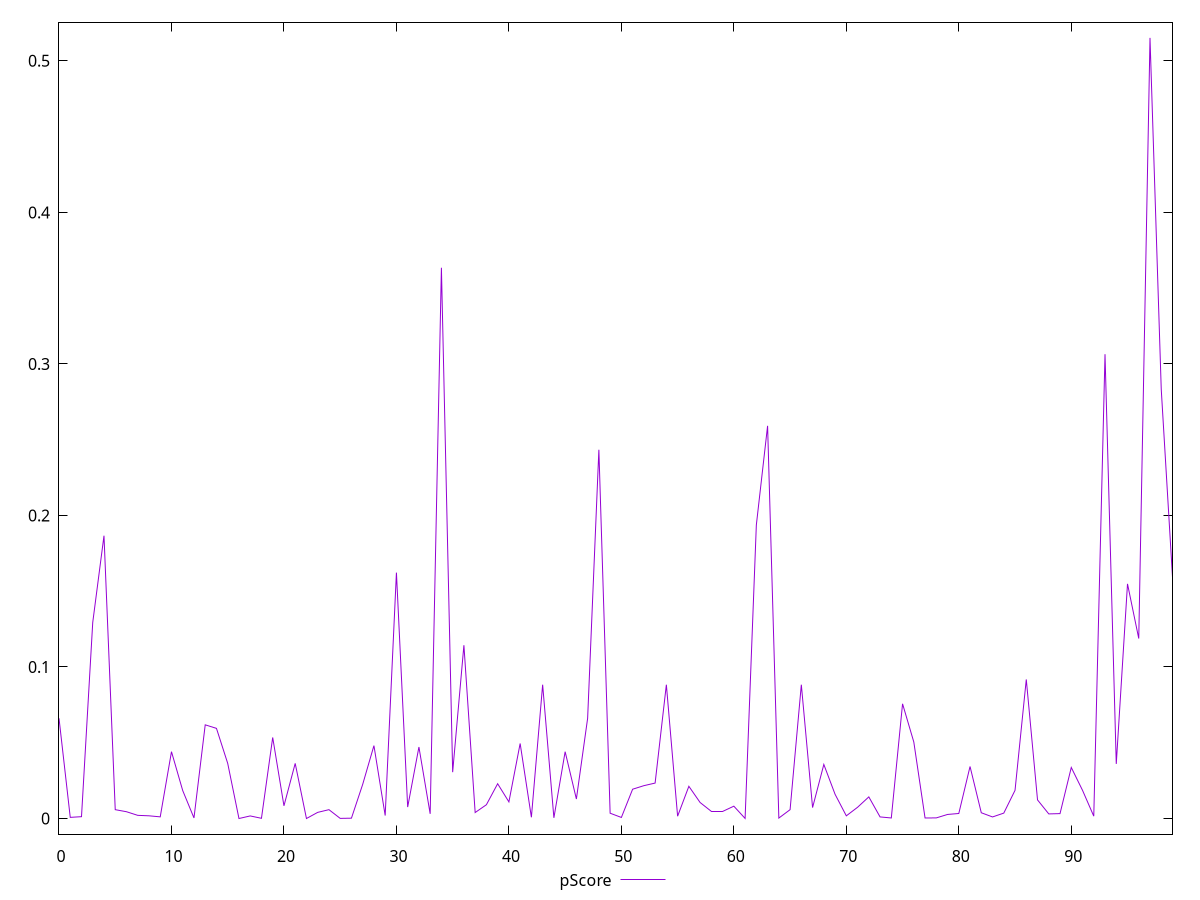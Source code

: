 reset

$pScore <<EOF
0 0.06614941717763684
1 0.0007743525794762784
2 0.0012260022012088312
3 0.12941460016899164
4 0.1866448871532863
5 0.005850121141360798
6 0.004491380642152265
7 0.002101978838141283
8 0.0017951344839103878
9 0.0011061048208772517
10 0.04411238763069064
11 0.018445861568395394
12 0.00039545186337053284
13 0.061830410215736986
14 0.059489698930024315
15 0.03638243411943165
16 0.000009596232142250471
17 0.0017184675466510035
18 0.0001503861019338526
19 0.053498943754780814
20 0.008380967676064333
21 0.03638243411943104
22 0.000011321840817923867
23 0.00406574852415037
24 0.005850121141360798
25 0.00010529499850564505
26 0.00023399259257744776
27 0.022528294541742933
28 0.0481121451151979
29 0.0019766197475232228
30 0.1622928255122823
31 0.007569329752482534
32 0.04719289458124609
33 0.0031050253060523336
34 0.36347711761010076
35 0.030602459135179894
36 0.11435777168986011
37 0.003957098486196298
38 0.00911175706618983
39 0.02296247143443425
40 0.010981097786217975
41 0.04952486130220651
42 0.0008284140002258744
43 0.08830361981425638
44 0.00046212306031573336
45 0.04411238763069031
46 0.012879811097749438
47 0.06614941717763684
48 0.24335180019519664
49 0.003520017543604592
50 0.0007119124133168064
51 0.01934349846369776
52 0.021684937867139376
53 0.023405201074221393
54 0.08830361981425638
55 0.0015346911620763293
56 0.02127543535199633
57 0.010577866198066721
58 0.004699903476258704
59 0.004699903476258704
60 0.008151063235107836
61 0.00006981162293984156
62 0.19368319113538113
63 0.2591299591374761
64 0.00030741133157341505
65 0.005850121141360798
66 0.08830361981425566
67 0.007227719423164969
68 0.03568900921504764
69 0.01600076443846643
70 0.0017795207148809111
71 0.0074307232045424665
72 0.014285781270029496
73 0.001068913501903468
74 0.0003674595959183846
75 0.07570572953235405
76 0.05048973423432268
77 0.0003556913107906068
78 0.0004222067134114771
79 0.0026923882304262237
80 0.0033355155794344005
81 0.0343420495123134
82 0.003816904700534085
83 0.0010508096469355466
84 0.0035838505966652168
85 0.01862190950517817
86 0.09176172522579401
87 0.012288611967998242
88 0.0030500336906185144
89 0.0032470638823907105
90 0.03368800804776928
91 0.01862190950517817
92 0.0015615738335600926
93 0.3063997272134835
94 0.03603403276655487
95 0.1548546540519567
96 0.1188017829818141
97 0.5151349974564015
98 0.28318303184174765
99 0.15927838148209494
EOF

set key outside below
set xrange [0:99]
set yrange [-0.010292911792342934:0.5254375054808866]
set trange [-0.010292911792342934:0.5254375054808866]
set terminal svg size 640, 500 enhanced background rgb 'white'
set output "reports/report_00027_2021-02-24T12-40-31.850Z/estimated-input-latency/samples/music/pScore/values.svg"

plot $pScore title "pScore" with line

reset
